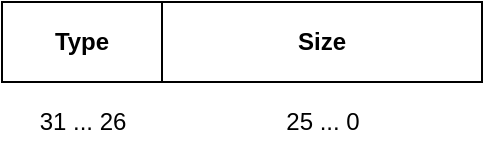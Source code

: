 <mxfile version="20.8.16" type="device"><diagram name="Page-1" id="anaTcRG1t-G_pOYVSMIo"><mxGraphModel dx="400" dy="369" grid="1" gridSize="10" guides="1" tooltips="1" connect="1" arrows="1" fold="1" page="1" pageScale="1" pageWidth="1600" pageHeight="900" math="0" shadow="0"><root><mxCell id="0"/><mxCell id="1" parent="0"/><mxCell id="Sf8NB5yKd9wCLS40nyLO-1" value="Type" style="rounded=0;whiteSpace=wrap;html=1;fontStyle=1" vertex="1" parent="1"><mxGeometry x="40" y="40" width="80" height="40" as="geometry"/></mxCell><mxCell id="Sf8NB5yKd9wCLS40nyLO-2" value="Size" style="rounded=0;whiteSpace=wrap;html=1;fontStyle=1" vertex="1" parent="1"><mxGeometry x="120" y="40" width="160" height="40" as="geometry"/></mxCell><mxCell id="Sf8NB5yKd9wCLS40nyLO-3" value="31 ... 26" style="text;html=1;align=center;verticalAlign=middle;resizable=0;points=[];autosize=1;strokeColor=none;fillColor=none;" vertex="1" parent="1"><mxGeometry x="45" y="85" width="70" height="30" as="geometry"/></mxCell><mxCell id="Sf8NB5yKd9wCLS40nyLO-4" value="25 ... 0" style="text;html=1;align=center;verticalAlign=middle;resizable=0;points=[];autosize=1;strokeColor=none;fillColor=none;" vertex="1" parent="1"><mxGeometry x="170" y="85" width="60" height="30" as="geometry"/></mxCell></root></mxGraphModel></diagram></mxfile>